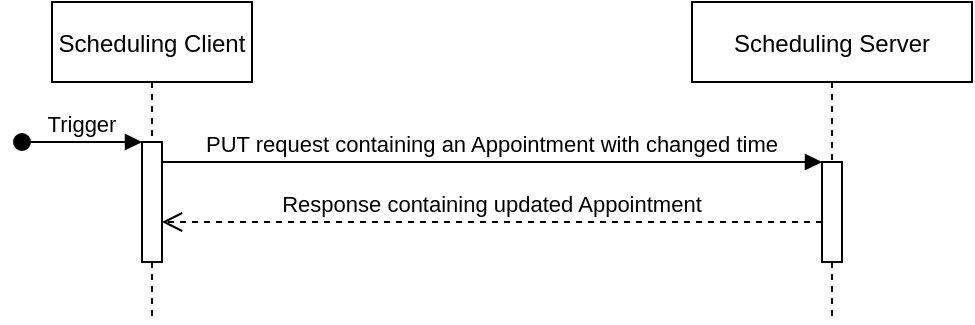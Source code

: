 <mxfile>
    <diagram name="Seite-1" id="WJX_U9h5nkhjxvfmdbLc">
        <mxGraphModel dx="1401" dy="-542" grid="1" gridSize="10" guides="1" tooltips="1" connect="1" arrows="1" fold="1" page="1" pageScale="1" pageWidth="827" pageHeight="1169" math="0" shadow="0">
            <root>
                <mxCell id="0"/>
                <mxCell id="1" parent="0"/>
                <mxCell id="KMIlPVBciEMnDsCh0Et--1" value="Scheduling Client" style="shape=umlLifeline;perimeter=lifelinePerimeter;container=1;collapsible=0;recursiveResize=0;rounded=0;shadow=0;strokeWidth=1;" parent="1" vertex="1">
                    <mxGeometry x="121" y="1490" width="100" height="160" as="geometry"/>
                </mxCell>
                <mxCell id="KMIlPVBciEMnDsCh0Et--2" value="" style="points=[];perimeter=orthogonalPerimeter;rounded=0;shadow=0;strokeWidth=1;" parent="KMIlPVBciEMnDsCh0Et--1" vertex="1">
                    <mxGeometry x="45" y="70" width="10" height="60" as="geometry"/>
                </mxCell>
                <mxCell id="KMIlPVBciEMnDsCh0Et--3" value="Trigger" style="verticalAlign=bottom;startArrow=oval;endArrow=block;startSize=8;shadow=0;strokeWidth=1;" parent="KMIlPVBciEMnDsCh0Et--1" target="KMIlPVBciEMnDsCh0Et--2" edge="1">
                    <mxGeometry relative="1" as="geometry">
                        <mxPoint x="-15" y="70" as="sourcePoint"/>
                    </mxGeometry>
                </mxCell>
                <mxCell id="KMIlPVBciEMnDsCh0Et--4" value="Scheduling Server" style="shape=umlLifeline;perimeter=lifelinePerimeter;container=1;collapsible=0;recursiveResize=0;rounded=0;shadow=0;strokeWidth=1;" parent="1" vertex="1">
                    <mxGeometry x="441" y="1490" width="140" height="160" as="geometry"/>
                </mxCell>
                <mxCell id="KMIlPVBciEMnDsCh0Et--5" value="" style="points=[];perimeter=orthogonalPerimeter;rounded=0;shadow=0;strokeWidth=1;" parent="KMIlPVBciEMnDsCh0Et--4" vertex="1">
                    <mxGeometry x="65" y="80" width="10" height="50" as="geometry"/>
                </mxCell>
                <mxCell id="KMIlPVBciEMnDsCh0Et--6" value="Response containing updated Appointment" style="verticalAlign=bottom;endArrow=open;dashed=1;endSize=8;exitX=0;exitY=0.95;shadow=0;strokeWidth=1;" parent="KMIlPVBciEMnDsCh0Et--4" edge="1">
                    <mxGeometry relative="1" as="geometry">
                        <mxPoint x="-265" y="110.0" as="targetPoint"/>
                        <mxPoint x="65" y="110.0" as="sourcePoint"/>
                    </mxGeometry>
                </mxCell>
                <mxCell id="KMIlPVBciEMnDsCh0Et--7" value="PUT request containing an Appointment with changed time" style="verticalAlign=bottom;endArrow=block;entryX=0;entryY=0;shadow=0;strokeWidth=1;" parent="1" source="KMIlPVBciEMnDsCh0Et--2" target="KMIlPVBciEMnDsCh0Et--5" edge="1">
                    <mxGeometry relative="1" as="geometry">
                        <mxPoint x="276" y="1570" as="sourcePoint"/>
                    </mxGeometry>
                </mxCell>
            </root>
        </mxGraphModel>
    </diagram>
</mxfile>